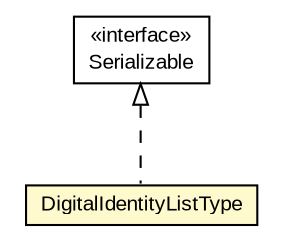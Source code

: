 #!/usr/local/bin/dot
#
# Class diagram 
# Generated by UMLGraph version R5_6-24-gf6e263 (http://www.umlgraph.org/)
#

digraph G {
	edge [fontname="arial",fontsize=10,labelfontname="arial",labelfontsize=10];
	node [fontname="arial",fontsize=10,shape=plaintext];
	nodesep=0.25;
	ranksep=0.5;
	// eu.europa.esig.jaxb.tsl.DigitalIdentityListType
	c337640 [label=<<table title="eu.europa.esig.jaxb.tsl.DigitalIdentityListType" border="0" cellborder="1" cellspacing="0" cellpadding="2" port="p" bgcolor="lemonChiffon" href="./DigitalIdentityListType.html">
		<tr><td><table border="0" cellspacing="0" cellpadding="1">
<tr><td align="center" balign="center"> DigitalIdentityListType </td></tr>
		</table></td></tr>
		</table>>, URL="./DigitalIdentityListType.html", fontname="arial", fontcolor="black", fontsize=10.0];
	//eu.europa.esig.jaxb.tsl.DigitalIdentityListType implements java.io.Serializable
	c337900:p -> c337640:p [dir=back,arrowtail=empty,style=dashed];
	// java.io.Serializable
	c337900 [label=<<table title="java.io.Serializable" border="0" cellborder="1" cellspacing="0" cellpadding="2" port="p" href="http://java.sun.com/j2se/1.4.2/docs/api/java/io/Serializable.html">
		<tr><td><table border="0" cellspacing="0" cellpadding="1">
<tr><td align="center" balign="center"> &#171;interface&#187; </td></tr>
<tr><td align="center" balign="center"> Serializable </td></tr>
		</table></td></tr>
		</table>>, URL="http://java.sun.com/j2se/1.4.2/docs/api/java/io/Serializable.html", fontname="arial", fontcolor="black", fontsize=10.0];
}

